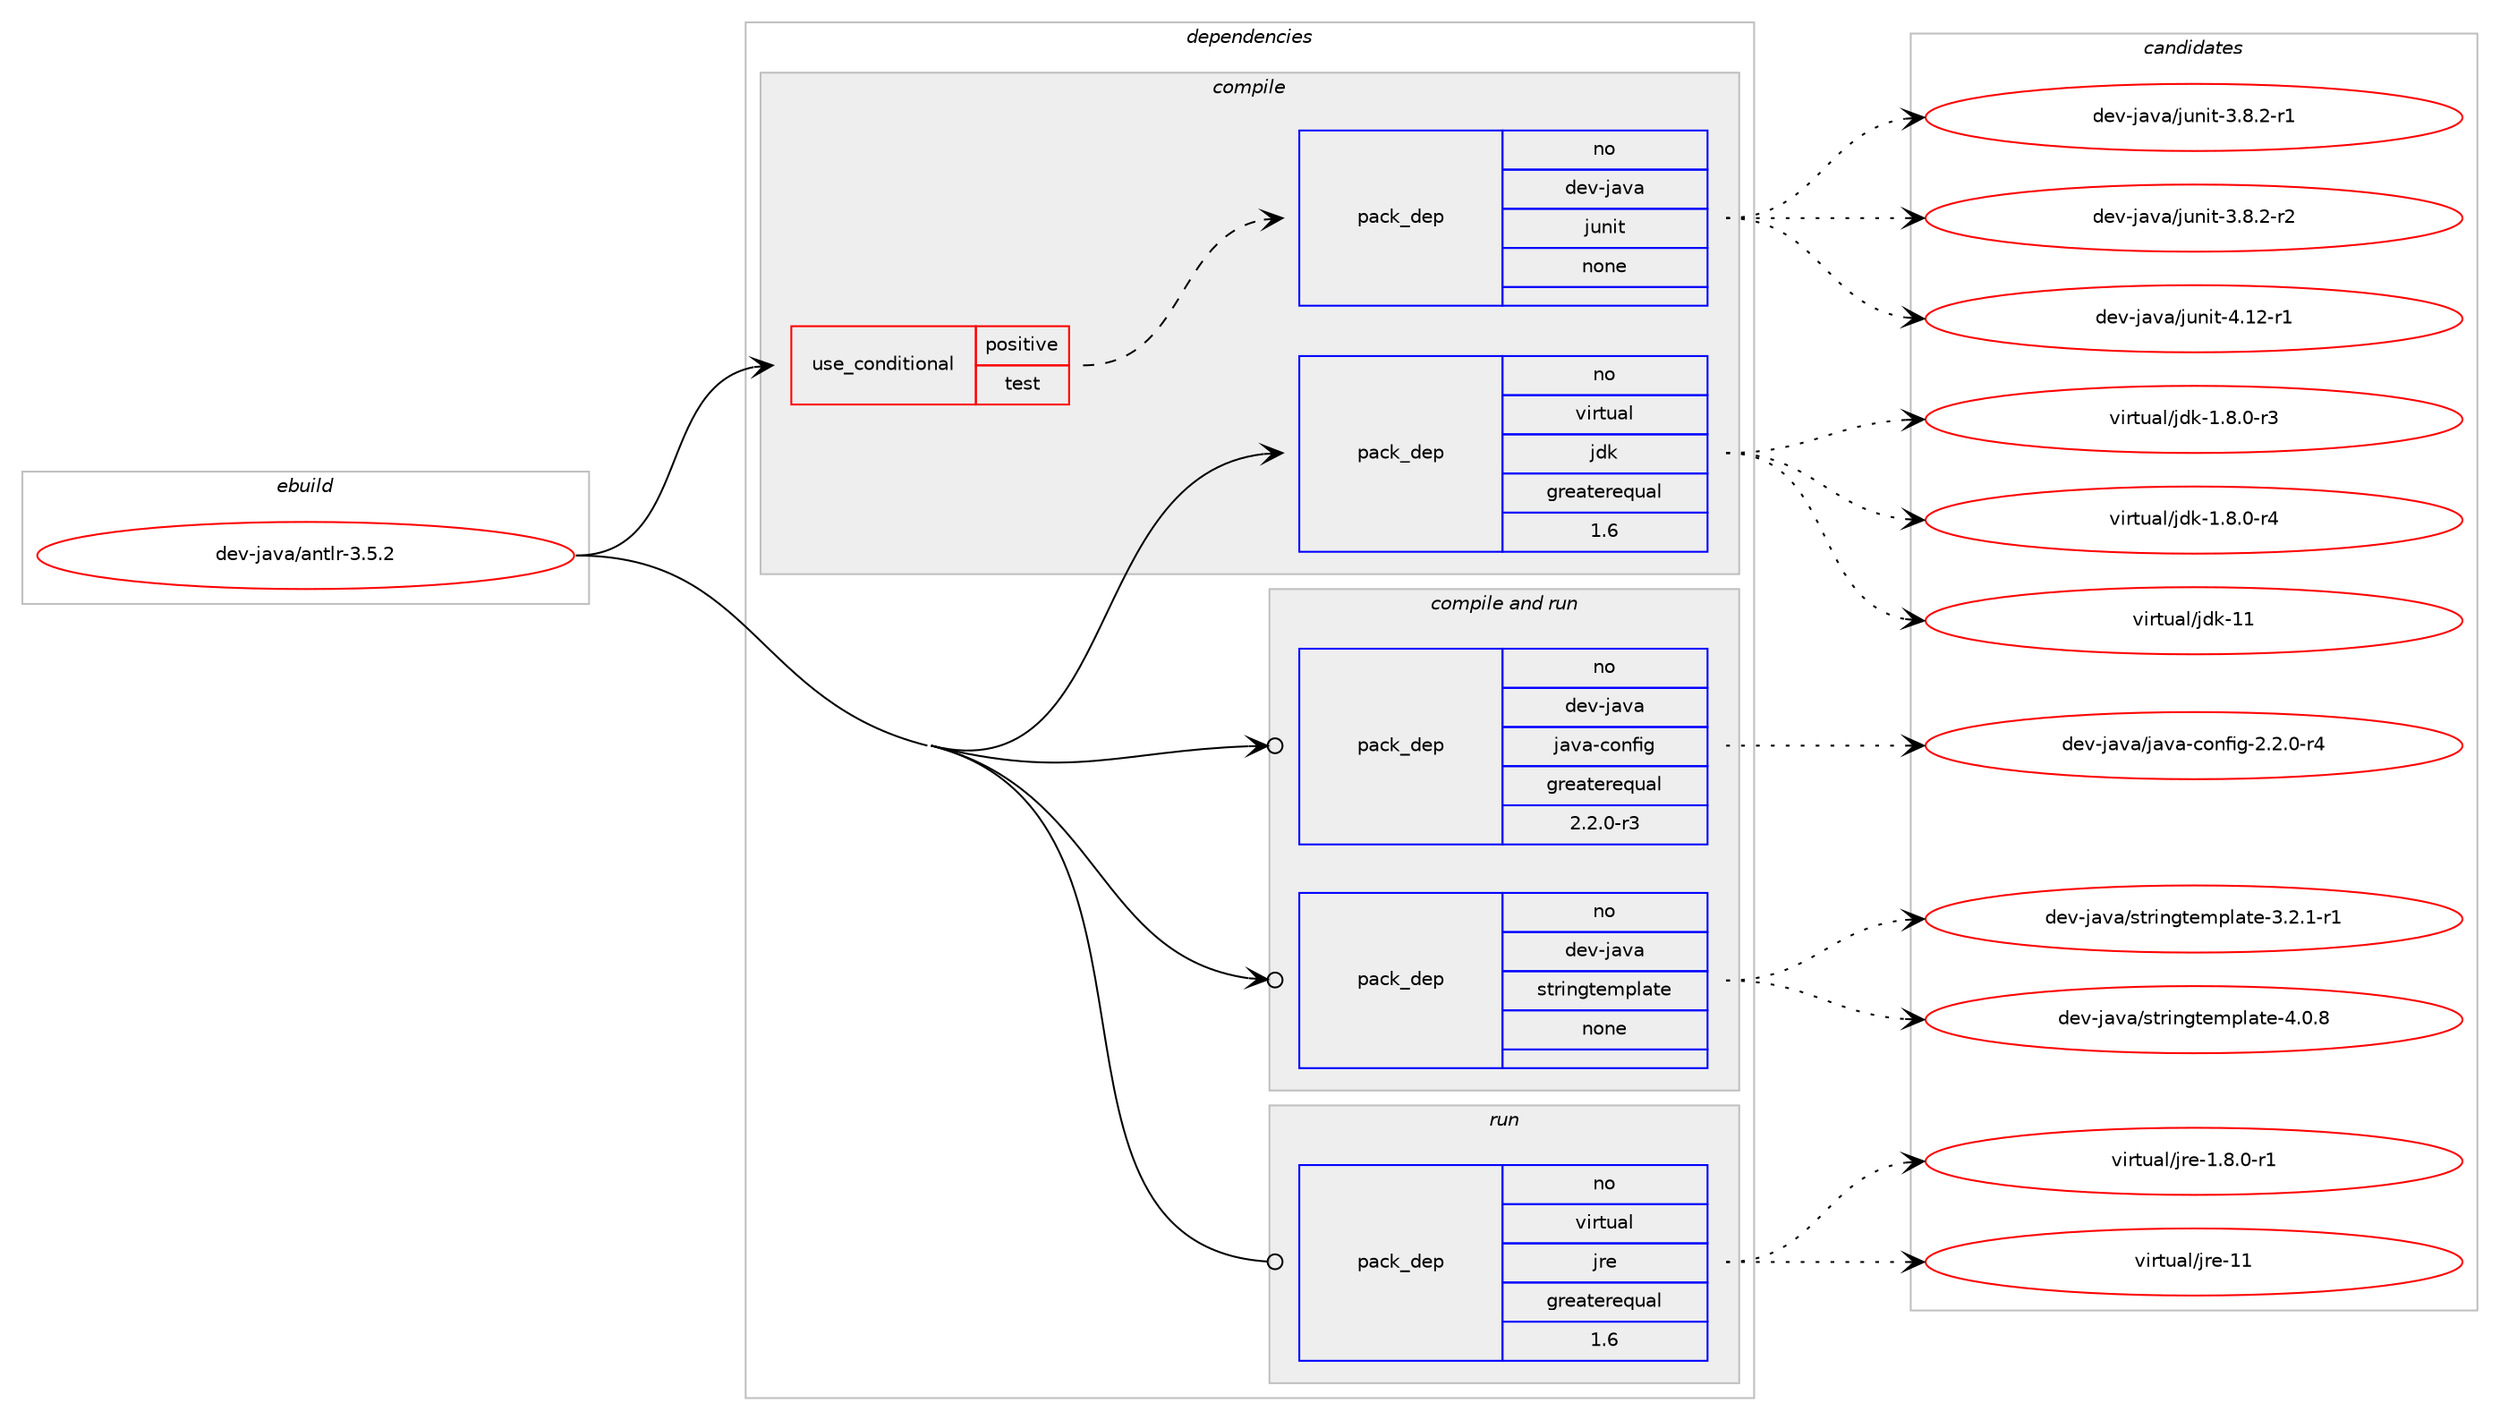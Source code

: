 digraph prolog {

# *************
# Graph options
# *************

newrank=true;
concentrate=true;
compound=true;
graph [rankdir=LR,fontname=Helvetica,fontsize=10,ranksep=1.5];#, ranksep=2.5, nodesep=0.2];
edge  [arrowhead=vee];
node  [fontname=Helvetica,fontsize=10];

# **********
# The ebuild
# **********

subgraph cluster_leftcol {
color=gray;
rank=same;
label=<<i>ebuild</i>>;
id [label="dev-java/antlr-3.5.2", color=red, width=4, href="../dev-java/antlr-3.5.2.svg"];
}

# ****************
# The dependencies
# ****************

subgraph cluster_midcol {
color=gray;
label=<<i>dependencies</i>>;
subgraph cluster_compile {
fillcolor="#eeeeee";
style=filled;
label=<<i>compile</i>>;
subgraph cond362414 {
dependency1351080 [label=<<TABLE BORDER="0" CELLBORDER="1" CELLSPACING="0" CELLPADDING="4"><TR><TD ROWSPAN="3" CELLPADDING="10">use_conditional</TD></TR><TR><TD>positive</TD></TR><TR><TD>test</TD></TR></TABLE>>, shape=none, color=red];
subgraph pack966238 {
dependency1351081 [label=<<TABLE BORDER="0" CELLBORDER="1" CELLSPACING="0" CELLPADDING="4" WIDTH="220"><TR><TD ROWSPAN="6" CELLPADDING="30">pack_dep</TD></TR><TR><TD WIDTH="110">no</TD></TR><TR><TD>dev-java</TD></TR><TR><TD>junit</TD></TR><TR><TD>none</TD></TR><TR><TD></TD></TR></TABLE>>, shape=none, color=blue];
}
dependency1351080:e -> dependency1351081:w [weight=20,style="dashed",arrowhead="vee"];
}
id:e -> dependency1351080:w [weight=20,style="solid",arrowhead="vee"];
subgraph pack966239 {
dependency1351082 [label=<<TABLE BORDER="0" CELLBORDER="1" CELLSPACING="0" CELLPADDING="4" WIDTH="220"><TR><TD ROWSPAN="6" CELLPADDING="30">pack_dep</TD></TR><TR><TD WIDTH="110">no</TD></TR><TR><TD>virtual</TD></TR><TR><TD>jdk</TD></TR><TR><TD>greaterequal</TD></TR><TR><TD>1.6</TD></TR></TABLE>>, shape=none, color=blue];
}
id:e -> dependency1351082:w [weight=20,style="solid",arrowhead="vee"];
}
subgraph cluster_compileandrun {
fillcolor="#eeeeee";
style=filled;
label=<<i>compile and run</i>>;
subgraph pack966240 {
dependency1351083 [label=<<TABLE BORDER="0" CELLBORDER="1" CELLSPACING="0" CELLPADDING="4" WIDTH="220"><TR><TD ROWSPAN="6" CELLPADDING="30">pack_dep</TD></TR><TR><TD WIDTH="110">no</TD></TR><TR><TD>dev-java</TD></TR><TR><TD>java-config</TD></TR><TR><TD>greaterequal</TD></TR><TR><TD>2.2.0-r3</TD></TR></TABLE>>, shape=none, color=blue];
}
id:e -> dependency1351083:w [weight=20,style="solid",arrowhead="odotvee"];
subgraph pack966241 {
dependency1351084 [label=<<TABLE BORDER="0" CELLBORDER="1" CELLSPACING="0" CELLPADDING="4" WIDTH="220"><TR><TD ROWSPAN="6" CELLPADDING="30">pack_dep</TD></TR><TR><TD WIDTH="110">no</TD></TR><TR><TD>dev-java</TD></TR><TR><TD>stringtemplate</TD></TR><TR><TD>none</TD></TR><TR><TD></TD></TR></TABLE>>, shape=none, color=blue];
}
id:e -> dependency1351084:w [weight=20,style="solid",arrowhead="odotvee"];
}
subgraph cluster_run {
fillcolor="#eeeeee";
style=filled;
label=<<i>run</i>>;
subgraph pack966242 {
dependency1351085 [label=<<TABLE BORDER="0" CELLBORDER="1" CELLSPACING="0" CELLPADDING="4" WIDTH="220"><TR><TD ROWSPAN="6" CELLPADDING="30">pack_dep</TD></TR><TR><TD WIDTH="110">no</TD></TR><TR><TD>virtual</TD></TR><TR><TD>jre</TD></TR><TR><TD>greaterequal</TD></TR><TR><TD>1.6</TD></TR></TABLE>>, shape=none, color=blue];
}
id:e -> dependency1351085:w [weight=20,style="solid",arrowhead="odot"];
}
}

# **************
# The candidates
# **************

subgraph cluster_choices {
rank=same;
color=gray;
label=<<i>candidates</i>>;

subgraph choice966238 {
color=black;
nodesep=1;
choice100101118451069711897471061171101051164551465646504511449 [label="dev-java/junit-3.8.2-r1", color=red, width=4,href="../dev-java/junit-3.8.2-r1.svg"];
choice100101118451069711897471061171101051164551465646504511450 [label="dev-java/junit-3.8.2-r2", color=red, width=4,href="../dev-java/junit-3.8.2-r2.svg"];
choice1001011184510697118974710611711010511645524649504511449 [label="dev-java/junit-4.12-r1", color=red, width=4,href="../dev-java/junit-4.12-r1.svg"];
dependency1351081:e -> choice100101118451069711897471061171101051164551465646504511449:w [style=dotted,weight="100"];
dependency1351081:e -> choice100101118451069711897471061171101051164551465646504511450:w [style=dotted,weight="100"];
dependency1351081:e -> choice1001011184510697118974710611711010511645524649504511449:w [style=dotted,weight="100"];
}
subgraph choice966239 {
color=black;
nodesep=1;
choice11810511411611797108471061001074549465646484511451 [label="virtual/jdk-1.8.0-r3", color=red, width=4,href="../virtual/jdk-1.8.0-r3.svg"];
choice11810511411611797108471061001074549465646484511452 [label="virtual/jdk-1.8.0-r4", color=red, width=4,href="../virtual/jdk-1.8.0-r4.svg"];
choice1181051141161179710847106100107454949 [label="virtual/jdk-11", color=red, width=4,href="../virtual/jdk-11.svg"];
dependency1351082:e -> choice11810511411611797108471061001074549465646484511451:w [style=dotted,weight="100"];
dependency1351082:e -> choice11810511411611797108471061001074549465646484511452:w [style=dotted,weight="100"];
dependency1351082:e -> choice1181051141161179710847106100107454949:w [style=dotted,weight="100"];
}
subgraph choice966240 {
color=black;
nodesep=1;
choice10010111845106971189747106971189745991111101021051034550465046484511452 [label="dev-java/java-config-2.2.0-r4", color=red, width=4,href="../dev-java/java-config-2.2.0-r4.svg"];
dependency1351083:e -> choice10010111845106971189747106971189745991111101021051034550465046484511452:w [style=dotted,weight="100"];
}
subgraph choice966241 {
color=black;
nodesep=1;
choice10010111845106971189747115116114105110103116101109112108971161014551465046494511449 [label="dev-java/stringtemplate-3.2.1-r1", color=red, width=4,href="../dev-java/stringtemplate-3.2.1-r1.svg"];
choice1001011184510697118974711511611410511010311610110911210897116101455246484656 [label="dev-java/stringtemplate-4.0.8", color=red, width=4,href="../dev-java/stringtemplate-4.0.8.svg"];
dependency1351084:e -> choice10010111845106971189747115116114105110103116101109112108971161014551465046494511449:w [style=dotted,weight="100"];
dependency1351084:e -> choice1001011184510697118974711511611410511010311610110911210897116101455246484656:w [style=dotted,weight="100"];
}
subgraph choice966242 {
color=black;
nodesep=1;
choice11810511411611797108471061141014549465646484511449 [label="virtual/jre-1.8.0-r1", color=red, width=4,href="../virtual/jre-1.8.0-r1.svg"];
choice1181051141161179710847106114101454949 [label="virtual/jre-11", color=red, width=4,href="../virtual/jre-11.svg"];
dependency1351085:e -> choice11810511411611797108471061141014549465646484511449:w [style=dotted,weight="100"];
dependency1351085:e -> choice1181051141161179710847106114101454949:w [style=dotted,weight="100"];
}
}

}
